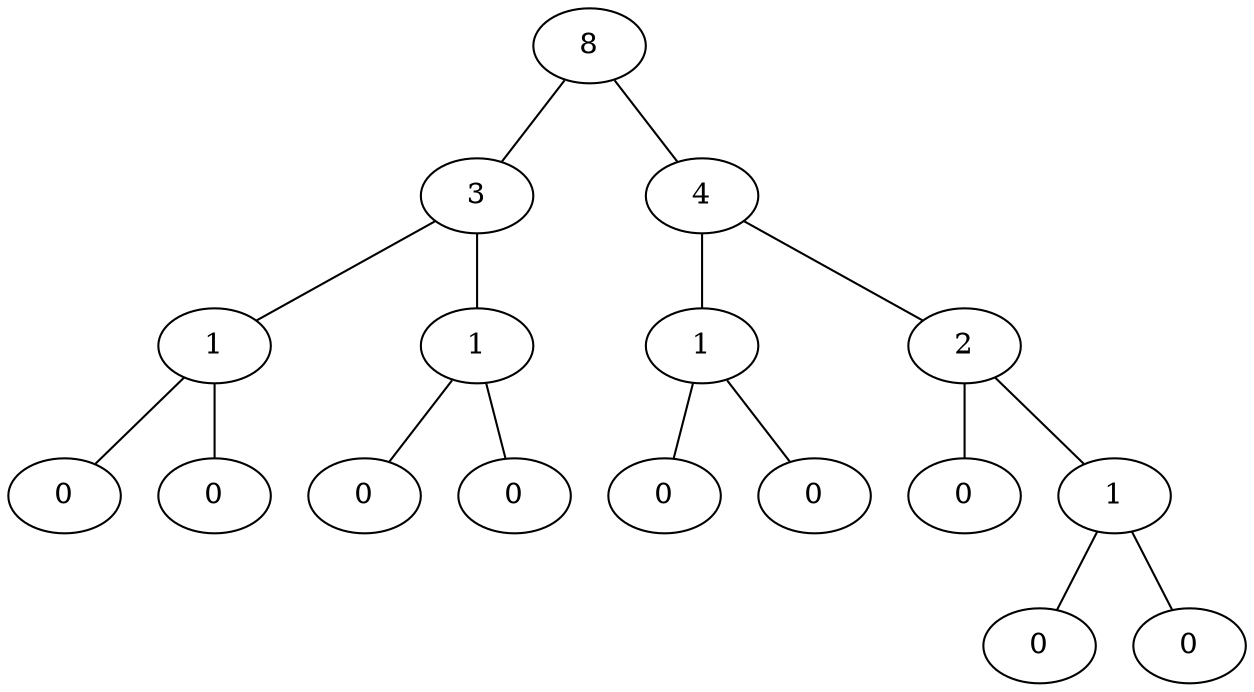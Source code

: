 graph {

    a [label="8"];
    b [label="3"];
    c [label="4"];
    d [label="1"];
    e [label="1"];
    f [label="1"];
    g [label="2"];
    h [label="0"];
    i [label="0"];
    j [label="0"];
    k [label="0"];
    l [label="0"];
    m [label="0"];
    n [label="0"];
    o [label="1"];

    p [label="0"]
    q [label="0"]

	a--b;
    a--c;

    b--d;
    b--e;
    c--f;
    c--g;

    d--h;
    d--i;
    e--j;
    e--k;
    f--l;
    f--m;
    g--n;
    g--o;

    o--p;
    o--q;
}
